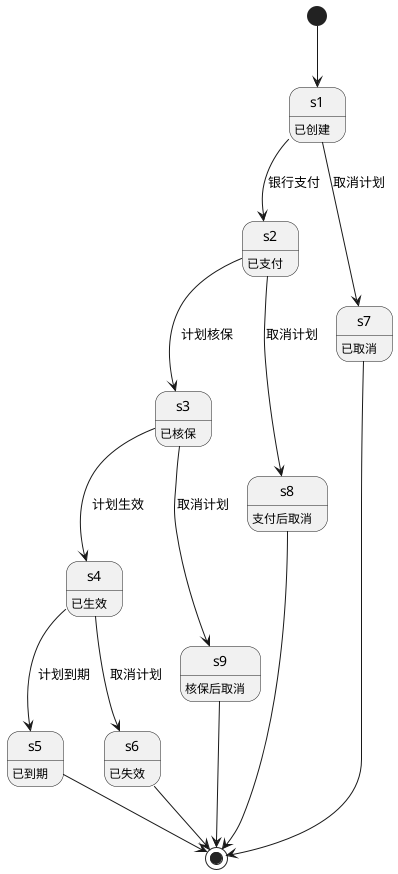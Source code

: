 @startuml
[*] --> s1

s1: 已创建
s2: 已支付
s3: 已核保
s4: 已生效
s5: 已到期
s6: 已失效
s7: 已取消
s8: 支付后取消
s9: 核保后取消

s1 --> s2: 银行支付
s1 --> s7: 取消计划
s2 --> s3: 计划核保
s2 --> s8: 取消计划
s3 --> s4: 计划生效
s3 --> s9: 取消计划
s4 --> s5: 计划到期
s4 --> s6: 取消计划

s5 --> [*]
s6 --> [*]
s7 --> [*]
s8 --> [*]
s9 --> [*]

@enduml
